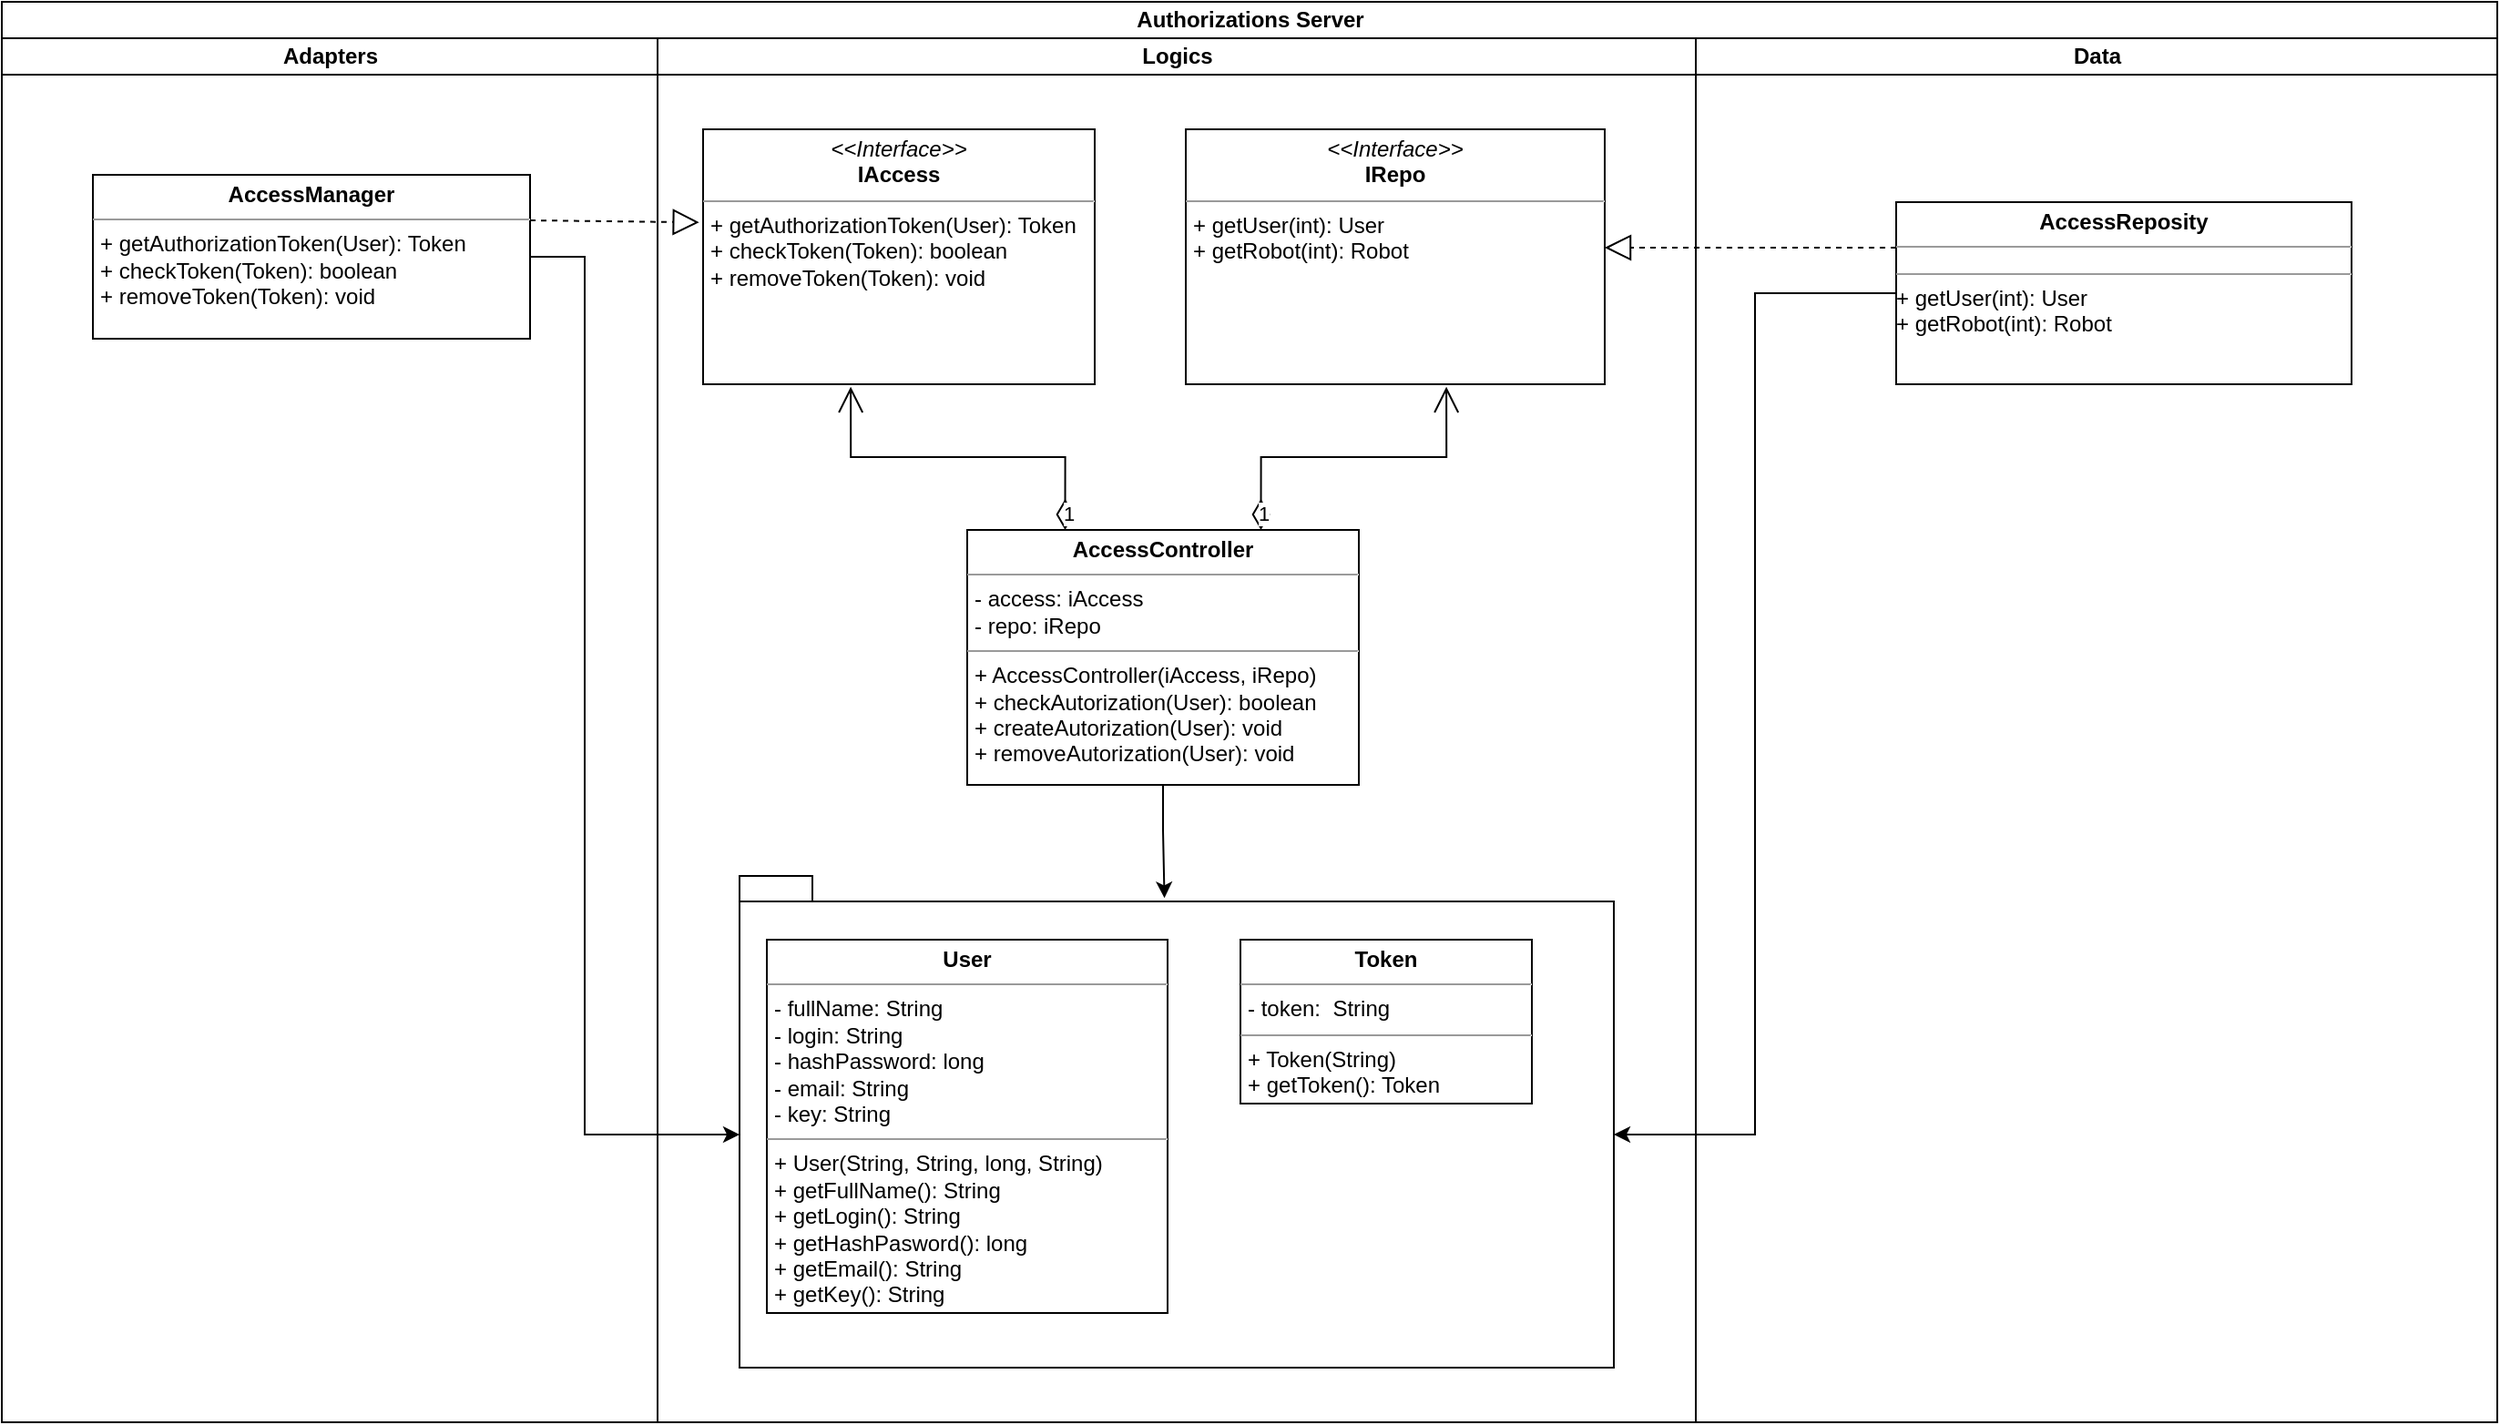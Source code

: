 <mxfile version="22.0.8" type="device">
  <diagram name="Страница — 1" id="T2BbabLuzaR6eZVmwBoE">
    <mxGraphModel dx="1403" dy="1675" grid="1" gridSize="10" guides="1" tooltips="1" connect="1" arrows="1" fold="1" page="1" pageScale="1" pageWidth="1169" pageHeight="827" math="0" shadow="0">
      <root>
        <mxCell id="0" />
        <mxCell id="1" parent="0" />
        <mxCell id="VOGuNjjzXq6FGKE1rpnF-1" value="Authorizations Server" style="swimlane;childLayout=stackLayout;resizeParent=1;resizeParentMax=0;startSize=20;html=1;" vertex="1" parent="1">
          <mxGeometry x="10" y="30" width="1370" height="780" as="geometry" />
        </mxCell>
        <mxCell id="VOGuNjjzXq6FGKE1rpnF-2" value="Adapters" style="swimlane;startSize=20;html=1;" vertex="1" parent="VOGuNjjzXq6FGKE1rpnF-1">
          <mxGeometry y="20" width="360" height="760" as="geometry" />
        </mxCell>
        <mxCell id="VOGuNjjzXq6FGKE1rpnF-7" value="&lt;p style=&quot;margin:0px;margin-top:4px;text-align:center;&quot;&gt;&lt;b&gt;AccessManager&lt;/b&gt;&lt;/p&gt;&lt;hr size=&quot;1&quot;&gt;&lt;p style=&quot;margin:0px;margin-left:4px;&quot;&gt;&lt;/p&gt;&lt;p style=&quot;margin:0px;margin-left:4px;&quot;&gt;+ getAuthorizationToken(User): Token&lt;/p&gt;&lt;p style=&quot;margin:0px;margin-left:4px;&quot;&gt;+ checkToken(Token): boolean&lt;/p&gt;&lt;p style=&quot;margin:0px;margin-left:4px;&quot;&gt;+ removeToken(Token): void&lt;/p&gt;" style="verticalAlign=top;align=left;overflow=fill;fontSize=12;fontFamily=Helvetica;html=1;whiteSpace=wrap;" vertex="1" parent="VOGuNjjzXq6FGKE1rpnF-2">
          <mxGeometry x="50" y="75" width="240" height="90" as="geometry" />
        </mxCell>
        <mxCell id="VOGuNjjzXq6FGKE1rpnF-18" value="" style="endArrow=block;dashed=1;endFill=0;endSize=12;html=1;rounded=0;entryX=-0.01;entryY=0.365;entryDx=0;entryDy=0;entryPerimeter=0;" edge="1" parent="VOGuNjjzXq6FGKE1rpnF-2" target="VOGuNjjzXq6FGKE1rpnF-5">
          <mxGeometry width="160" relative="1" as="geometry">
            <mxPoint x="290" y="100" as="sourcePoint" />
            <mxPoint x="450" y="100" as="targetPoint" />
          </mxGeometry>
        </mxCell>
        <mxCell id="VOGuNjjzXq6FGKE1rpnF-3" value="Logics" style="swimlane;startSize=20;html=1;" vertex="1" parent="VOGuNjjzXq6FGKE1rpnF-1">
          <mxGeometry x="360" y="20" width="570" height="760" as="geometry" />
        </mxCell>
        <mxCell id="VOGuNjjzXq6FGKE1rpnF-5" value="&lt;p style=&quot;margin:0px;margin-top:4px;text-align:center;&quot;&gt;&lt;i&gt;&amp;lt;&amp;lt;Interface&amp;gt;&amp;gt;&lt;/i&gt;&lt;br&gt;&lt;b&gt;IAccess&lt;/b&gt;&lt;/p&gt;&lt;hr size=&quot;1&quot;&gt;&lt;p style=&quot;margin:0px;margin-left:4px;&quot;&gt;&lt;/p&gt;&lt;p style=&quot;border-color: var(--border-color); margin: 0px 0px 0px 4px;&quot;&gt;+ getAuthorizationToken(User): Token&lt;/p&gt;&lt;p style=&quot;border-color: var(--border-color); margin: 0px 0px 0px 4px;&quot;&gt;+ checkToken(Token): boolean&lt;/p&gt;&lt;p style=&quot;border-color: var(--border-color); margin: 0px 0px 0px 4px;&quot;&gt;+ removeToken(Token): void&lt;/p&gt;" style="verticalAlign=top;align=left;overflow=fill;fontSize=12;fontFamily=Helvetica;html=1;whiteSpace=wrap;" vertex="1" parent="VOGuNjjzXq6FGKE1rpnF-3">
          <mxGeometry x="25" y="50" width="215" height="140" as="geometry" />
        </mxCell>
        <mxCell id="VOGuNjjzXq6FGKE1rpnF-6" value="&lt;p style=&quot;margin:0px;margin-top:4px;text-align:center;&quot;&gt;&lt;i&gt;&amp;lt;&amp;lt;Interface&amp;gt;&amp;gt;&lt;/i&gt;&lt;br&gt;&lt;b&gt;IRepo&lt;/b&gt;&lt;/p&gt;&lt;hr size=&quot;1&quot;&gt;&lt;p style=&quot;margin:0px;margin-left:4px;&quot;&gt;&lt;/p&gt;&lt;p style=&quot;margin:0px;margin-left:4px;&quot;&gt;+ getUser(int): User&lt;br&gt;+ getRobot(int): Robot&lt;/p&gt;" style="verticalAlign=top;align=left;overflow=fill;fontSize=12;fontFamily=Helvetica;html=1;whiteSpace=wrap;" vertex="1" parent="VOGuNjjzXq6FGKE1rpnF-3">
          <mxGeometry x="290" y="50" width="230" height="140" as="geometry" />
        </mxCell>
        <mxCell id="VOGuNjjzXq6FGKE1rpnF-21" style="edgeStyle=orthogonalEdgeStyle;rounded=0;orthogonalLoop=1;jettySize=auto;html=1;entryX=0.486;entryY=0.045;entryDx=0;entryDy=0;entryPerimeter=0;" edge="1" parent="VOGuNjjzXq6FGKE1rpnF-3" source="VOGuNjjzXq6FGKE1rpnF-8" target="VOGuNjjzXq6FGKE1rpnF-10">
          <mxGeometry relative="1" as="geometry">
            <mxPoint x="280" y="480" as="targetPoint" />
            <Array as="points" />
          </mxGeometry>
        </mxCell>
        <mxCell id="VOGuNjjzXq6FGKE1rpnF-8" value="&lt;p style=&quot;margin:0px;margin-top:4px;text-align:center;&quot;&gt;&lt;b&gt;AccessController&lt;/b&gt;&lt;/p&gt;&lt;hr size=&quot;1&quot;&gt;&lt;p style=&quot;margin:0px;margin-left:4px;&quot;&gt;&lt;span style=&quot;background-color: initial;&quot;&gt;- access: iAccess&lt;/span&gt;&lt;/p&gt;&lt;p style=&quot;margin:0px;margin-left:4px;&quot;&gt;&lt;span style=&quot;background-color: initial;&quot;&gt;- repo: iRepo&lt;/span&gt;&lt;/p&gt;&lt;hr size=&quot;1&quot;&gt;&lt;p style=&quot;margin:0px;margin-left:4px;&quot;&gt;+ AccessController(iAccess, iRepo)&lt;/p&gt;&lt;p style=&quot;margin:0px;margin-left:4px;&quot;&gt;+ checkAutorization(User): boolean&lt;/p&gt;&lt;p style=&quot;margin:0px;margin-left:4px;&quot;&gt;+ createAutorization(User): void&lt;/p&gt;&lt;p style=&quot;margin:0px;margin-left:4px;&quot;&gt;+ removeAutorization(User): void&lt;/p&gt;" style="verticalAlign=top;align=left;overflow=fill;fontSize=12;fontFamily=Helvetica;html=1;whiteSpace=wrap;" vertex="1" parent="VOGuNjjzXq6FGKE1rpnF-3">
          <mxGeometry x="170" y="270" width="215" height="140" as="geometry" />
        </mxCell>
        <mxCell id="VOGuNjjzXq6FGKE1rpnF-10" value="" style="shape=folder;fontStyle=1;spacingTop=10;tabWidth=40;tabHeight=14;tabPosition=left;html=1;whiteSpace=wrap;" vertex="1" parent="VOGuNjjzXq6FGKE1rpnF-3">
          <mxGeometry x="45" y="460" width="480" height="270" as="geometry" />
        </mxCell>
        <mxCell id="VOGuNjjzXq6FGKE1rpnF-11" value="&lt;p style=&quot;margin:0px;margin-top:4px;text-align:center;&quot;&gt;&lt;b&gt;User&lt;/b&gt;&lt;/p&gt;&lt;hr size=&quot;1&quot;&gt;&lt;p style=&quot;margin:0px;margin-left:4px;&quot;&gt;&lt;span style=&quot;background-color: initial;&quot;&gt;- fullName: String&lt;/span&gt;&lt;/p&gt;&lt;p style=&quot;margin:0px;margin-left:4px;&quot;&gt;&lt;span style=&quot;background-color: initial;&quot;&gt;- login: String&lt;/span&gt;&lt;/p&gt;&lt;p style=&quot;margin:0px;margin-left:4px;&quot;&gt;&lt;span style=&quot;background-color: initial;&quot;&gt;- hashPassword: long&lt;/span&gt;&lt;/p&gt;&lt;p style=&quot;margin:0px;margin-left:4px;&quot;&gt;&lt;span style=&quot;background-color: initial;&quot;&gt;- email: String&lt;/span&gt;&lt;/p&gt;&lt;p style=&quot;margin:0px;margin-left:4px;&quot;&gt;&lt;span style=&quot;background-color: initial;&quot;&gt;- key: String&lt;/span&gt;&lt;/p&gt;&lt;hr size=&quot;1&quot;&gt;&lt;p style=&quot;margin:0px;margin-left:4px;&quot;&gt;+ User(String, String, long, String)&lt;/p&gt;&lt;p style=&quot;margin:0px;margin-left:4px;&quot;&gt;+ getFullName(): String&lt;/p&gt;&lt;p style=&quot;margin:0px;margin-left:4px;&quot;&gt;+ getLogin(): String&lt;/p&gt;&lt;p style=&quot;margin:0px;margin-left:4px;&quot;&gt;+ getHashPasword(): long&lt;/p&gt;&lt;p style=&quot;margin:0px;margin-left:4px;&quot;&gt;+ getEmail(): String&lt;/p&gt;&lt;p style=&quot;margin:0px;margin-left:4px;&quot;&gt;+ getKey(): String&lt;/p&gt;" style="verticalAlign=top;align=left;overflow=fill;fontSize=12;fontFamily=Helvetica;html=1;whiteSpace=wrap;" vertex="1" parent="VOGuNjjzXq6FGKE1rpnF-3">
          <mxGeometry x="60" y="495" width="220" height="205" as="geometry" />
        </mxCell>
        <mxCell id="VOGuNjjzXq6FGKE1rpnF-12" value="&lt;p style=&quot;margin:0px;margin-top:4px;text-align:center;&quot;&gt;&lt;b&gt;Token&lt;/b&gt;&lt;/p&gt;&lt;hr size=&quot;1&quot;&gt;&lt;p style=&quot;margin:0px;margin-left:4px;&quot;&gt;- token:&amp;nbsp; String&lt;/p&gt;&lt;hr size=&quot;1&quot;&gt;&lt;p style=&quot;margin:0px;margin-left:4px;&quot;&gt;+ Token(String)&lt;/p&gt;&lt;p style=&quot;margin:0px;margin-left:4px;&quot;&gt;+ getToken(): Token&lt;/p&gt;" style="verticalAlign=top;align=left;overflow=fill;fontSize=12;fontFamily=Helvetica;html=1;whiteSpace=wrap;" vertex="1" parent="VOGuNjjzXq6FGKE1rpnF-3">
          <mxGeometry x="320" y="495" width="160" height="90" as="geometry" />
        </mxCell>
        <mxCell id="VOGuNjjzXq6FGKE1rpnF-19" value="1" style="endArrow=open;html=1;endSize=12;startArrow=diamondThin;startSize=14;startFill=0;edgeStyle=orthogonalEdgeStyle;align=left;verticalAlign=bottom;rounded=0;entryX=0.622;entryY=1.01;entryDx=0;entryDy=0;entryPerimeter=0;exitX=0.75;exitY=0;exitDx=0;exitDy=0;" edge="1" parent="VOGuNjjzXq6FGKE1rpnF-3" source="VOGuNjjzXq6FGKE1rpnF-8" target="VOGuNjjzXq6FGKE1rpnF-6">
          <mxGeometry x="-1" y="3" relative="1" as="geometry">
            <mxPoint x="230" y="420" as="sourcePoint" />
            <mxPoint x="390" y="420" as="targetPoint" />
          </mxGeometry>
        </mxCell>
        <mxCell id="VOGuNjjzXq6FGKE1rpnF-20" value="1" style="endArrow=open;html=1;endSize=12;startArrow=diamondThin;startSize=14;startFill=0;edgeStyle=orthogonalEdgeStyle;align=left;verticalAlign=bottom;rounded=0;entryX=0.377;entryY=1.01;entryDx=0;entryDy=0;entryPerimeter=0;exitX=0.25;exitY=0;exitDx=0;exitDy=0;" edge="1" parent="VOGuNjjzXq6FGKE1rpnF-3" source="VOGuNjjzXq6FGKE1rpnF-8" target="VOGuNjjzXq6FGKE1rpnF-5">
          <mxGeometry x="-1" y="3" relative="1" as="geometry">
            <mxPoint x="230" y="420" as="sourcePoint" />
            <mxPoint x="390" y="420" as="targetPoint" />
          </mxGeometry>
        </mxCell>
        <mxCell id="VOGuNjjzXq6FGKE1rpnF-4" value="Data" style="swimlane;startSize=20;html=1;" vertex="1" parent="VOGuNjjzXq6FGKE1rpnF-1">
          <mxGeometry x="930" y="20" width="440" height="760" as="geometry" />
        </mxCell>
        <mxCell id="VOGuNjjzXq6FGKE1rpnF-14" value="&lt;p style=&quot;border-color: var(--border-color); margin: 4px 0px 0px; text-align: center;&quot;&gt;&lt;b style=&quot;border-color: var(--border-color);&quot;&gt;AccessReposity&lt;/b&gt;&lt;/p&gt;&lt;hr size=&quot;1&quot;&gt;&lt;div style=&quot;height:2px;&quot;&gt;&lt;/div&gt;&lt;hr size=&quot;1&quot;&gt;&lt;div style=&quot;height:2px;&quot;&gt;+ getUser(int): User&lt;/div&gt;&lt;div style=&quot;height:2px;&quot;&gt;&lt;br&gt;&lt;/div&gt;&lt;div style=&quot;height:2px;&quot;&gt;&lt;br&gt;&lt;/div&gt;&lt;div style=&quot;height:2px;&quot;&gt;&lt;br&gt;&lt;/div&gt;&lt;div style=&quot;height:2px;&quot;&gt;&lt;br&gt;&lt;/div&gt;&lt;div style=&quot;height:2px;&quot;&gt;&lt;br&gt;&lt;/div&gt;&lt;div style=&quot;height:2px;&quot;&gt;&lt;br&gt;&lt;/div&gt;&lt;div style=&quot;height:2px;&quot;&gt;+ getRobot(int): Robot&lt;/div&gt;&lt;div style=&quot;height:2px;&quot;&gt;&lt;br&gt;&lt;/div&gt;&lt;div style=&quot;height:2px;&quot;&gt;&lt;br&gt;&lt;/div&gt;" style="verticalAlign=top;align=left;overflow=fill;fontSize=12;fontFamily=Helvetica;html=1;whiteSpace=wrap;" vertex="1" parent="VOGuNjjzXq6FGKE1rpnF-4">
          <mxGeometry x="110" y="90" width="250" height="100" as="geometry" />
        </mxCell>
        <mxCell id="VOGuNjjzXq6FGKE1rpnF-15" style="edgeStyle=orthogonalEdgeStyle;rounded=0;orthogonalLoop=1;jettySize=auto;html=1;entryX=0;entryY=0;entryDx=0;entryDy=142;entryPerimeter=0;" edge="1" parent="VOGuNjjzXq6FGKE1rpnF-1" source="VOGuNjjzXq6FGKE1rpnF-7" target="VOGuNjjzXq6FGKE1rpnF-10">
          <mxGeometry relative="1" as="geometry">
            <Array as="points">
              <mxPoint x="320" y="140" />
              <mxPoint x="320" y="622" />
            </Array>
          </mxGeometry>
        </mxCell>
        <mxCell id="VOGuNjjzXq6FGKE1rpnF-16" style="edgeStyle=orthogonalEdgeStyle;rounded=0;orthogonalLoop=1;jettySize=auto;html=1;entryX=0;entryY=0;entryDx=480;entryDy=142;entryPerimeter=0;" edge="1" parent="VOGuNjjzXq6FGKE1rpnF-1" source="VOGuNjjzXq6FGKE1rpnF-14" target="VOGuNjjzXq6FGKE1rpnF-10">
          <mxGeometry relative="1" as="geometry" />
        </mxCell>
        <mxCell id="VOGuNjjzXq6FGKE1rpnF-17" value="" style="endArrow=block;dashed=1;endFill=0;endSize=12;html=1;rounded=0;exitX=0;exitY=0.25;exitDx=0;exitDy=0;" edge="1" parent="VOGuNjjzXq6FGKE1rpnF-1" source="VOGuNjjzXq6FGKE1rpnF-14">
          <mxGeometry width="160" relative="1" as="geometry">
            <mxPoint x="590" y="440" as="sourcePoint" />
            <mxPoint x="880" y="135" as="targetPoint" />
          </mxGeometry>
        </mxCell>
      </root>
    </mxGraphModel>
  </diagram>
</mxfile>
